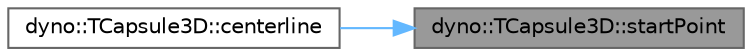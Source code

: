 digraph "dyno::TCapsule3D::startPoint"
{
 // LATEX_PDF_SIZE
  bgcolor="transparent";
  edge [fontname=Helvetica,fontsize=10,labelfontname=Helvetica,labelfontsize=10];
  node [fontname=Helvetica,fontsize=10,shape=box,height=0.2,width=0.4];
  rankdir="RL";
  Node1 [id="Node000001",label="dyno::TCapsule3D::startPoint",height=0.2,width=0.4,color="gray40", fillcolor="grey60", style="filled", fontcolor="black",tooltip=" "];
  Node1 -> Node2 [id="edge1_Node000001_Node000002",dir="back",color="steelblue1",style="solid",tooltip=" "];
  Node2 [id="Node000002",label="dyno::TCapsule3D::centerline",height=0.2,width=0.4,color="grey40", fillcolor="white", style="filled",URL="$classdyno_1_1_t_capsule3_d.html#a2fe34cef40a4d59ecb4d27d2ac6ff62b",tooltip=" "];
}
